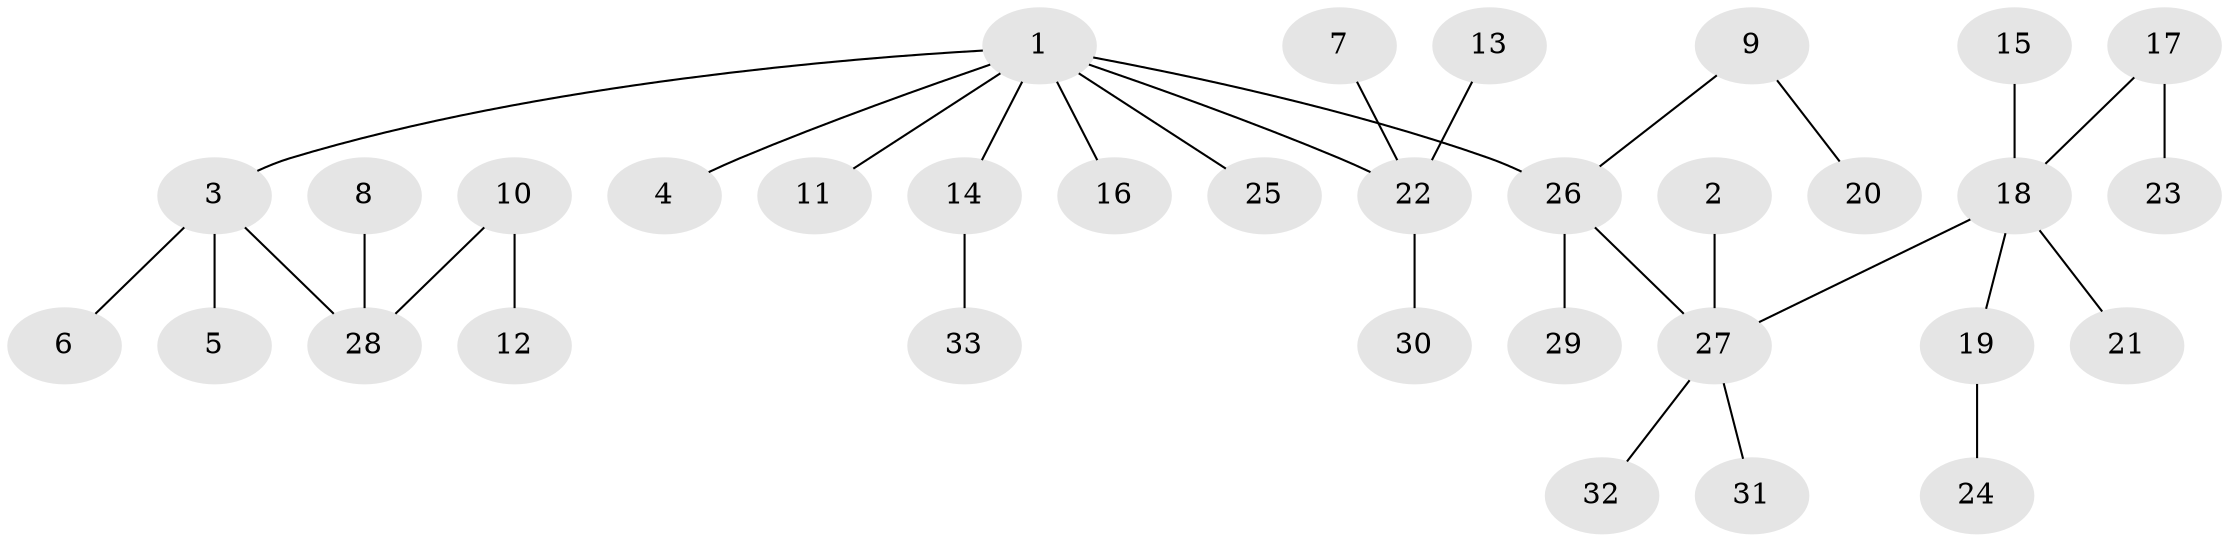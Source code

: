 // original degree distribution, {5: 0.06060606060606061, 3: 0.10606060606060606, 6: 0.015151515151515152, 7: 0.015151515151515152, 4: 0.045454545454545456, 1: 0.5454545454545454, 2: 0.21212121212121213}
// Generated by graph-tools (version 1.1) at 2025/26/03/09/25 03:26:29]
// undirected, 33 vertices, 32 edges
graph export_dot {
graph [start="1"]
  node [color=gray90,style=filled];
  1;
  2;
  3;
  4;
  5;
  6;
  7;
  8;
  9;
  10;
  11;
  12;
  13;
  14;
  15;
  16;
  17;
  18;
  19;
  20;
  21;
  22;
  23;
  24;
  25;
  26;
  27;
  28;
  29;
  30;
  31;
  32;
  33;
  1 -- 3 [weight=1.0];
  1 -- 4 [weight=1.0];
  1 -- 11 [weight=1.0];
  1 -- 14 [weight=1.0];
  1 -- 16 [weight=1.0];
  1 -- 22 [weight=1.0];
  1 -- 25 [weight=1.0];
  1 -- 26 [weight=1.0];
  2 -- 27 [weight=1.0];
  3 -- 5 [weight=1.0];
  3 -- 6 [weight=1.0];
  3 -- 28 [weight=1.0];
  7 -- 22 [weight=1.0];
  8 -- 28 [weight=1.0];
  9 -- 20 [weight=1.0];
  9 -- 26 [weight=1.0];
  10 -- 12 [weight=1.0];
  10 -- 28 [weight=1.0];
  13 -- 22 [weight=1.0];
  14 -- 33 [weight=1.0];
  15 -- 18 [weight=1.0];
  17 -- 18 [weight=1.0];
  17 -- 23 [weight=1.0];
  18 -- 19 [weight=1.0];
  18 -- 21 [weight=1.0];
  18 -- 27 [weight=1.0];
  19 -- 24 [weight=1.0];
  22 -- 30 [weight=1.0];
  26 -- 27 [weight=1.0];
  26 -- 29 [weight=1.0];
  27 -- 31 [weight=1.0];
  27 -- 32 [weight=1.0];
}
